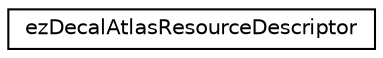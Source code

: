 digraph "Graphical Class Hierarchy"
{
 // LATEX_PDF_SIZE
  edge [fontname="Helvetica",fontsize="10",labelfontname="Helvetica",labelfontsize="10"];
  node [fontname="Helvetica",fontsize="10",shape=record];
  rankdir="LR";
  Node0 [label="ezDecalAtlasResourceDescriptor",height=0.2,width=0.4,color="black", fillcolor="white", style="filled",URL="$dc/d03/structez_decal_atlas_resource_descriptor.htm",tooltip=" "];
}
